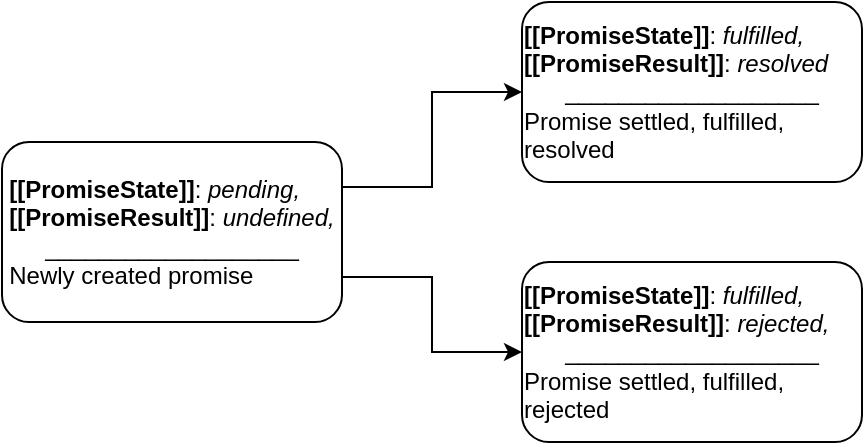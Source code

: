 <mxfile version="16.2.4" type="device"><diagram id="ZQEcN65uXorRMXZnup1k" name="Page-1"><mxGraphModel dx="944" dy="641" grid="0" gridSize="10" guides="1" tooltips="1" connect="1" arrows="1" fold="1" page="1" pageScale="1" pageWidth="827" pageHeight="1169" math="0" shadow="0"><root><mxCell id="0"/><mxCell id="1" parent="0"/><mxCell id="-RB-D_SoPIHS4RS-b4F2-4" style="edgeStyle=orthogonalEdgeStyle;rounded=0;orthogonalLoop=1;jettySize=auto;html=1;exitX=1;exitY=0.25;exitDx=0;exitDy=0;entryX=0;entryY=0.5;entryDx=0;entryDy=0;" edge="1" parent="1" source="-RB-D_SoPIHS4RS-b4F2-1" target="-RB-D_SoPIHS4RS-b4F2-2"><mxGeometry relative="1" as="geometry"/></mxCell><mxCell id="-RB-D_SoPIHS4RS-b4F2-5" style="edgeStyle=orthogonalEdgeStyle;rounded=0;orthogonalLoop=1;jettySize=auto;html=1;exitX=1;exitY=0.75;exitDx=0;exitDy=0;entryX=0;entryY=0.5;entryDx=0;entryDy=0;" edge="1" parent="1" source="-RB-D_SoPIHS4RS-b4F2-1" target="-RB-D_SoPIHS4RS-b4F2-3"><mxGeometry relative="1" as="geometry"/></mxCell><mxCell id="-RB-D_SoPIHS4RS-b4F2-1" value="&lt;div style=&quot;text-align: left&quot;&gt;&lt;span&gt;&lt;b&gt;[[PromiseState]]&lt;/b&gt;: &lt;i&gt;pending,&lt;/i&gt;&lt;/span&gt;&lt;/div&gt;&lt;div style=&quot;text-align: left&quot;&gt;&lt;span&gt;&lt;b&gt;[[PromiseResult]]&lt;/b&gt;: &lt;i&gt;undefined,&lt;/i&gt;&lt;/span&gt;&lt;/div&gt;___________________&lt;br&gt;&lt;div style=&quot;text-align: left&quot;&gt;&lt;span&gt;Newly created promise&lt;/span&gt;&lt;/div&gt;" style="rounded=1;whiteSpace=wrap;html=1;" vertex="1" parent="1"><mxGeometry x="60" y="110" width="170" height="90" as="geometry"/></mxCell><mxCell id="-RB-D_SoPIHS4RS-b4F2-2" value="&lt;div style=&quot;text-align: left&quot;&gt;&lt;span&gt;&lt;b&gt;[[PromiseState]]&lt;/b&gt;: &lt;i&gt;fulfilled,&lt;/i&gt;&lt;/span&gt;&lt;/div&gt;&lt;div style=&quot;text-align: left&quot;&gt;&lt;b&gt;[[PromiseResult]]&lt;/b&gt;: &lt;i&gt;resolved&lt;/i&gt;&lt;/div&gt;___________________&lt;br&gt;&lt;div style=&quot;text-align: left&quot;&gt;&lt;span&gt;Promise settled, fulfilled, resolved&lt;/span&gt;&lt;/div&gt;" style="rounded=1;whiteSpace=wrap;html=1;" vertex="1" parent="1"><mxGeometry x="320" y="40" width="170" height="90" as="geometry"/></mxCell><mxCell id="-RB-D_SoPIHS4RS-b4F2-3" value="&lt;div style=&quot;text-align: left&quot;&gt;&lt;span&gt;&lt;b&gt;[[PromiseState]]&lt;/b&gt;: &lt;i&gt;fulfilled,&lt;/i&gt;&lt;/span&gt;&lt;/div&gt;&lt;div style=&quot;text-align: left&quot;&gt;&lt;span&gt;&lt;b&gt;[[PromiseResult]]&lt;/b&gt;: &lt;i&gt;rejected,&lt;/i&gt;&lt;/span&gt;&lt;/div&gt;___________________&lt;br&gt;&lt;div style=&quot;text-align: left&quot;&gt;&lt;span&gt;Promise settled, fulfilled, rejected&lt;/span&gt;&lt;/div&gt;" style="rounded=1;whiteSpace=wrap;html=1;" vertex="1" parent="1"><mxGeometry x="320" y="170" width="170" height="90" as="geometry"/></mxCell></root></mxGraphModel></diagram></mxfile>